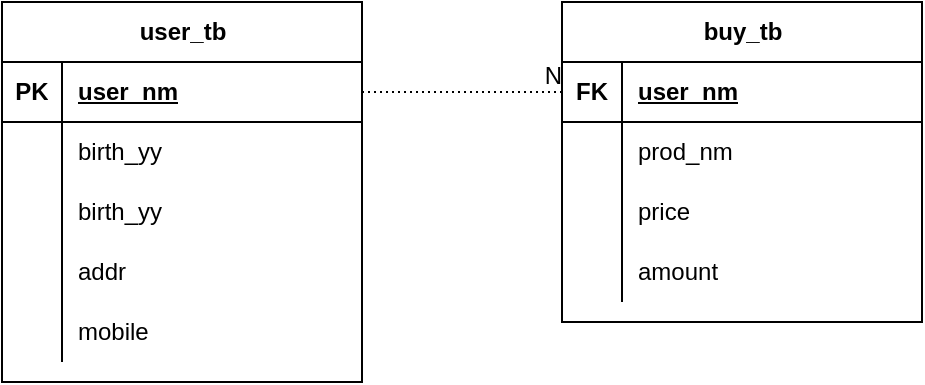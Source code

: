 <mxfile>
    <diagram id="QjB5XBSA-BFzJoi432IF" name="first_model_DB">
        <mxGraphModel dx="828" dy="1497" grid="1" gridSize="10" guides="1" tooltips="1" connect="1" arrows="1" fold="1" page="1" pageScale="1" pageWidth="827" pageHeight="1169" math="0" shadow="0">
            <root>
                <mxCell id="0"/>
                <mxCell id="1" parent="0"/>
                <mxCell id="I8lzFFXNKHBl-KVOxpy3-111" value="user_tb" style="shape=table;startSize=30;container=1;collapsible=1;childLayout=tableLayout;fixedRows=1;rowLines=0;fontStyle=1;align=center;resizeLast=1;fontFamily=Helvetica;fontSize=12;fontColor=default;strokeColor=default;fillColor=default;html=1;" vertex="1" parent="1">
                    <mxGeometry x="60" y="-340" width="180" height="190" as="geometry"/>
                </mxCell>
                <mxCell id="I8lzFFXNKHBl-KVOxpy3-112" value="" style="shape=partialRectangle;collapsible=0;dropTarget=0;pointerEvents=0;fillColor=none;top=0;left=0;bottom=1;right=0;points=[[0,0.5],[1,0.5]];portConstraint=eastwest;fontFamily=Helvetica;fontSize=12;fontColor=default;startSize=0;strokeColor=default;html=1;" vertex="1" parent="I8lzFFXNKHBl-KVOxpy3-111">
                    <mxGeometry y="30" width="180" height="30" as="geometry"/>
                </mxCell>
                <mxCell id="I8lzFFXNKHBl-KVOxpy3-113" value="PK" style="shape=partialRectangle;connectable=0;fillColor=none;top=0;left=0;bottom=0;right=0;fontStyle=1;overflow=hidden;fontFamily=Helvetica;fontSize=12;fontColor=default;startSize=0;strokeColor=default;html=1;" vertex="1" parent="I8lzFFXNKHBl-KVOxpy3-112">
                    <mxGeometry width="30" height="30" as="geometry">
                        <mxRectangle width="30" height="30" as="alternateBounds"/>
                    </mxGeometry>
                </mxCell>
                <mxCell id="I8lzFFXNKHBl-KVOxpy3-114" value="user_nm" style="shape=partialRectangle;connectable=0;fillColor=none;top=0;left=0;bottom=0;right=0;align=left;spacingLeft=6;fontStyle=5;overflow=hidden;fontFamily=Helvetica;fontSize=12;fontColor=default;startSize=0;strokeColor=default;html=1;" vertex="1" parent="I8lzFFXNKHBl-KVOxpy3-112">
                    <mxGeometry x="30" width="150" height="30" as="geometry">
                        <mxRectangle width="150" height="30" as="alternateBounds"/>
                    </mxGeometry>
                </mxCell>
                <mxCell id="I8lzFFXNKHBl-KVOxpy3-115" value="" style="shape=partialRectangle;collapsible=0;dropTarget=0;pointerEvents=0;fillColor=none;top=0;left=0;bottom=0;right=0;points=[[0,0.5],[1,0.5]];portConstraint=eastwest;fontFamily=Helvetica;fontSize=12;fontColor=default;startSize=0;strokeColor=default;html=1;" vertex="1" parent="I8lzFFXNKHBl-KVOxpy3-111">
                    <mxGeometry y="60" width="180" height="30" as="geometry"/>
                </mxCell>
                <mxCell id="I8lzFFXNKHBl-KVOxpy3-116" value="" style="shape=partialRectangle;connectable=0;fillColor=none;top=0;left=0;bottom=0;right=0;editable=1;overflow=hidden;fontFamily=Helvetica;fontSize=12;fontColor=default;startSize=0;strokeColor=default;html=1;" vertex="1" parent="I8lzFFXNKHBl-KVOxpy3-115">
                    <mxGeometry width="30" height="30" as="geometry">
                        <mxRectangle width="30" height="30" as="alternateBounds"/>
                    </mxGeometry>
                </mxCell>
                <mxCell id="I8lzFFXNKHBl-KVOxpy3-117" value="birth_yy" style="shape=partialRectangle;connectable=0;fillColor=none;top=0;left=0;bottom=0;right=0;align=left;spacingLeft=6;overflow=hidden;fontFamily=Helvetica;fontSize=12;fontColor=default;startSize=0;strokeColor=default;html=1;" vertex="1" parent="I8lzFFXNKHBl-KVOxpy3-115">
                    <mxGeometry x="30" width="150" height="30" as="geometry">
                        <mxRectangle width="150" height="30" as="alternateBounds"/>
                    </mxGeometry>
                </mxCell>
                <mxCell id="I8lzFFXNKHBl-KVOxpy3-142" value="" style="shape=partialRectangle;collapsible=0;dropTarget=0;pointerEvents=0;fillColor=none;top=0;left=0;bottom=0;right=0;points=[[0,0.5],[1,0.5]];portConstraint=eastwest;fontFamily=Helvetica;fontSize=12;fontColor=default;startSize=0;strokeColor=default;html=1;" vertex="1" parent="I8lzFFXNKHBl-KVOxpy3-111">
                    <mxGeometry y="90" width="180" height="30" as="geometry"/>
                </mxCell>
                <mxCell id="I8lzFFXNKHBl-KVOxpy3-143" value="" style="shape=partialRectangle;connectable=0;fillColor=none;top=0;left=0;bottom=0;right=0;editable=1;overflow=hidden;fontFamily=Helvetica;fontSize=12;fontColor=default;startSize=0;strokeColor=default;html=1;" vertex="1" parent="I8lzFFXNKHBl-KVOxpy3-142">
                    <mxGeometry width="30" height="30" as="geometry">
                        <mxRectangle width="30" height="30" as="alternateBounds"/>
                    </mxGeometry>
                </mxCell>
                <mxCell id="I8lzFFXNKHBl-KVOxpy3-144" value="birth_yy" style="shape=partialRectangle;connectable=0;fillColor=none;top=0;left=0;bottom=0;right=0;align=left;spacingLeft=6;overflow=hidden;fontFamily=Helvetica;fontSize=12;fontColor=default;startSize=0;strokeColor=default;html=1;" vertex="1" parent="I8lzFFXNKHBl-KVOxpy3-142">
                    <mxGeometry x="30" width="150" height="30" as="geometry">
                        <mxRectangle width="150" height="30" as="alternateBounds"/>
                    </mxGeometry>
                </mxCell>
                <mxCell id="I8lzFFXNKHBl-KVOxpy3-118" value="" style="shape=partialRectangle;collapsible=0;dropTarget=0;pointerEvents=0;fillColor=none;top=0;left=0;bottom=0;right=0;points=[[0,0.5],[1,0.5]];portConstraint=eastwest;fontFamily=Helvetica;fontSize=12;fontColor=default;startSize=0;strokeColor=default;html=1;" vertex="1" parent="I8lzFFXNKHBl-KVOxpy3-111">
                    <mxGeometry y="120" width="180" height="30" as="geometry"/>
                </mxCell>
                <mxCell id="I8lzFFXNKHBl-KVOxpy3-119" value="" style="shape=partialRectangle;connectable=0;fillColor=none;top=0;left=0;bottom=0;right=0;editable=1;overflow=hidden;fontFamily=Helvetica;fontSize=12;fontColor=default;startSize=0;strokeColor=default;html=1;" vertex="1" parent="I8lzFFXNKHBl-KVOxpy3-118">
                    <mxGeometry width="30" height="30" as="geometry">
                        <mxRectangle width="30" height="30" as="alternateBounds"/>
                    </mxGeometry>
                </mxCell>
                <mxCell id="I8lzFFXNKHBl-KVOxpy3-120" value="addr" style="shape=partialRectangle;connectable=0;fillColor=none;top=0;left=0;bottom=0;right=0;align=left;spacingLeft=6;overflow=hidden;fontFamily=Helvetica;fontSize=12;fontColor=default;startSize=0;strokeColor=default;html=1;" vertex="1" parent="I8lzFFXNKHBl-KVOxpy3-118">
                    <mxGeometry x="30" width="150" height="30" as="geometry">
                        <mxRectangle width="150" height="30" as="alternateBounds"/>
                    </mxGeometry>
                </mxCell>
                <mxCell id="I8lzFFXNKHBl-KVOxpy3-121" value="" style="shape=partialRectangle;collapsible=0;dropTarget=0;pointerEvents=0;fillColor=none;top=0;left=0;bottom=0;right=0;points=[[0,0.5],[1,0.5]];portConstraint=eastwest;fontFamily=Helvetica;fontSize=12;fontColor=default;startSize=0;strokeColor=default;html=1;" vertex="1" parent="I8lzFFXNKHBl-KVOxpy3-111">
                    <mxGeometry y="150" width="180" height="30" as="geometry"/>
                </mxCell>
                <mxCell id="I8lzFFXNKHBl-KVOxpy3-122" value="" style="shape=partialRectangle;connectable=0;fillColor=none;top=0;left=0;bottom=0;right=0;editable=1;overflow=hidden;fontFamily=Helvetica;fontSize=12;fontColor=default;startSize=0;strokeColor=default;html=1;" vertex="1" parent="I8lzFFXNKHBl-KVOxpy3-121">
                    <mxGeometry width="30" height="30" as="geometry">
                        <mxRectangle width="30" height="30" as="alternateBounds"/>
                    </mxGeometry>
                </mxCell>
                <mxCell id="I8lzFFXNKHBl-KVOxpy3-123" value="mobile" style="shape=partialRectangle;connectable=0;fillColor=none;top=0;left=0;bottom=0;right=0;align=left;spacingLeft=6;overflow=hidden;fontFamily=Helvetica;fontSize=12;fontColor=default;startSize=0;strokeColor=default;html=1;" vertex="1" parent="I8lzFFXNKHBl-KVOxpy3-121">
                    <mxGeometry x="30" width="150" height="30" as="geometry">
                        <mxRectangle width="150" height="30" as="alternateBounds"/>
                    </mxGeometry>
                </mxCell>
                <mxCell id="I8lzFFXNKHBl-KVOxpy3-124" value="buy_tb" style="shape=table;startSize=30;container=1;collapsible=1;childLayout=tableLayout;fixedRows=1;rowLines=0;fontStyle=1;align=center;resizeLast=1;fontFamily=Helvetica;fontSize=12;fontColor=default;strokeColor=default;fillColor=default;html=1;" vertex="1" parent="1">
                    <mxGeometry x="340" y="-340" width="180" height="160" as="geometry"/>
                </mxCell>
                <mxCell id="I8lzFFXNKHBl-KVOxpy3-125" value="" style="shape=partialRectangle;collapsible=0;dropTarget=0;pointerEvents=0;fillColor=none;top=0;left=0;bottom=1;right=0;points=[[0,0.5],[1,0.5]];portConstraint=eastwest;fontFamily=Helvetica;fontSize=12;fontColor=default;startSize=0;strokeColor=default;html=1;" vertex="1" parent="I8lzFFXNKHBl-KVOxpy3-124">
                    <mxGeometry y="30" width="180" height="30" as="geometry"/>
                </mxCell>
                <mxCell id="I8lzFFXNKHBl-KVOxpy3-126" value="FK" style="shape=partialRectangle;connectable=0;fillColor=none;top=0;left=0;bottom=0;right=0;fontStyle=1;overflow=hidden;fontFamily=Helvetica;fontSize=12;fontColor=default;startSize=0;strokeColor=default;html=1;" vertex="1" parent="I8lzFFXNKHBl-KVOxpy3-125">
                    <mxGeometry width="30" height="30" as="geometry">
                        <mxRectangle width="30" height="30" as="alternateBounds"/>
                    </mxGeometry>
                </mxCell>
                <mxCell id="I8lzFFXNKHBl-KVOxpy3-127" value="user_nm" style="shape=partialRectangle;connectable=0;fillColor=none;top=0;left=0;bottom=0;right=0;align=left;spacingLeft=6;fontStyle=5;overflow=hidden;fontFamily=Helvetica;fontSize=12;fontColor=default;startSize=0;strokeColor=default;html=1;" vertex="1" parent="I8lzFFXNKHBl-KVOxpy3-125">
                    <mxGeometry x="30" width="150" height="30" as="geometry">
                        <mxRectangle width="150" height="30" as="alternateBounds"/>
                    </mxGeometry>
                </mxCell>
                <mxCell id="I8lzFFXNKHBl-KVOxpy3-128" value="" style="shape=partialRectangle;collapsible=0;dropTarget=0;pointerEvents=0;fillColor=none;top=0;left=0;bottom=0;right=0;points=[[0,0.5],[1,0.5]];portConstraint=eastwest;fontFamily=Helvetica;fontSize=12;fontColor=default;startSize=0;strokeColor=default;html=1;" vertex="1" parent="I8lzFFXNKHBl-KVOxpy3-124">
                    <mxGeometry y="60" width="180" height="30" as="geometry"/>
                </mxCell>
                <mxCell id="I8lzFFXNKHBl-KVOxpy3-129" value="" style="shape=partialRectangle;connectable=0;fillColor=none;top=0;left=0;bottom=0;right=0;editable=1;overflow=hidden;fontFamily=Helvetica;fontSize=12;fontColor=default;startSize=0;strokeColor=default;html=1;" vertex="1" parent="I8lzFFXNKHBl-KVOxpy3-128">
                    <mxGeometry width="30" height="30" as="geometry">
                        <mxRectangle width="30" height="30" as="alternateBounds"/>
                    </mxGeometry>
                </mxCell>
                <mxCell id="I8lzFFXNKHBl-KVOxpy3-130" value="prod_nm" style="shape=partialRectangle;connectable=0;fillColor=none;top=0;left=0;bottom=0;right=0;align=left;spacingLeft=6;overflow=hidden;fontFamily=Helvetica;fontSize=12;fontColor=default;startSize=0;strokeColor=default;html=1;" vertex="1" parent="I8lzFFXNKHBl-KVOxpy3-128">
                    <mxGeometry x="30" width="150" height="30" as="geometry">
                        <mxRectangle width="150" height="30" as="alternateBounds"/>
                    </mxGeometry>
                </mxCell>
                <mxCell id="I8lzFFXNKHBl-KVOxpy3-131" value="" style="shape=partialRectangle;collapsible=0;dropTarget=0;pointerEvents=0;fillColor=none;top=0;left=0;bottom=0;right=0;points=[[0,0.5],[1,0.5]];portConstraint=eastwest;fontFamily=Helvetica;fontSize=12;fontColor=default;startSize=0;strokeColor=default;html=1;" vertex="1" parent="I8lzFFXNKHBl-KVOxpy3-124">
                    <mxGeometry y="90" width="180" height="30" as="geometry"/>
                </mxCell>
                <mxCell id="I8lzFFXNKHBl-KVOxpy3-132" value="" style="shape=partialRectangle;connectable=0;fillColor=none;top=0;left=0;bottom=0;right=0;editable=1;overflow=hidden;fontFamily=Helvetica;fontSize=12;fontColor=default;startSize=0;strokeColor=default;html=1;" vertex="1" parent="I8lzFFXNKHBl-KVOxpy3-131">
                    <mxGeometry width="30" height="30" as="geometry">
                        <mxRectangle width="30" height="30" as="alternateBounds"/>
                    </mxGeometry>
                </mxCell>
                <mxCell id="I8lzFFXNKHBl-KVOxpy3-133" value="price" style="shape=partialRectangle;connectable=0;fillColor=none;top=0;left=0;bottom=0;right=0;align=left;spacingLeft=6;overflow=hidden;fontFamily=Helvetica;fontSize=12;fontColor=default;startSize=0;strokeColor=default;html=1;" vertex="1" parent="I8lzFFXNKHBl-KVOxpy3-131">
                    <mxGeometry x="30" width="150" height="30" as="geometry">
                        <mxRectangle width="150" height="30" as="alternateBounds"/>
                    </mxGeometry>
                </mxCell>
                <mxCell id="I8lzFFXNKHBl-KVOxpy3-134" value="" style="shape=partialRectangle;collapsible=0;dropTarget=0;pointerEvents=0;fillColor=none;top=0;left=0;bottom=0;right=0;points=[[0,0.5],[1,0.5]];portConstraint=eastwest;fontFamily=Helvetica;fontSize=12;fontColor=default;startSize=0;strokeColor=default;html=1;" vertex="1" parent="I8lzFFXNKHBl-KVOxpy3-124">
                    <mxGeometry y="120" width="180" height="30" as="geometry"/>
                </mxCell>
                <mxCell id="I8lzFFXNKHBl-KVOxpy3-135" value="" style="shape=partialRectangle;connectable=0;fillColor=none;top=0;left=0;bottom=0;right=0;editable=1;overflow=hidden;fontFamily=Helvetica;fontSize=12;fontColor=default;startSize=0;strokeColor=default;html=1;" vertex="1" parent="I8lzFFXNKHBl-KVOxpy3-134">
                    <mxGeometry width="30" height="30" as="geometry">
                        <mxRectangle width="30" height="30" as="alternateBounds"/>
                    </mxGeometry>
                </mxCell>
                <mxCell id="I8lzFFXNKHBl-KVOxpy3-136" value="amount" style="shape=partialRectangle;connectable=0;fillColor=none;top=0;left=0;bottom=0;right=0;align=left;spacingLeft=6;overflow=hidden;fontFamily=Helvetica;fontSize=12;fontColor=default;startSize=0;strokeColor=default;html=1;" vertex="1" parent="I8lzFFXNKHBl-KVOxpy3-134">
                    <mxGeometry x="30" width="150" height="30" as="geometry">
                        <mxRectangle width="150" height="30" as="alternateBounds"/>
                    </mxGeometry>
                </mxCell>
                <mxCell id="I8lzFFXNKHBl-KVOxpy3-137" value="" style="endArrow=none;html=1;rounded=0;dashed=1;dashPattern=1 2;fontFamily=Helvetica;fontSize=12;fontColor=default;startSize=0;entryX=0;entryY=0.5;entryDx=0;entryDy=0;exitX=1;exitY=0.5;exitDx=0;exitDy=0;" edge="1" parent="1" source="I8lzFFXNKHBl-KVOxpy3-112" target="I8lzFFXNKHBl-KVOxpy3-125">
                    <mxGeometry relative="1" as="geometry">
                        <mxPoint x="230" y="-290" as="sourcePoint"/>
                        <mxPoint x="300" y="-290" as="targetPoint"/>
                    </mxGeometry>
                </mxCell>
                <mxCell id="I8lzFFXNKHBl-KVOxpy3-138" value="N" style="resizable=0;html=1;align=right;verticalAlign=bottom;fontFamily=Helvetica;fontSize=12;fontColor=default;startSize=0;strokeColor=default;fillColor=default;" connectable="0" vertex="1" parent="I8lzFFXNKHBl-KVOxpy3-137">
                    <mxGeometry x="1" relative="1" as="geometry"/>
                </mxCell>
            </root>
        </mxGraphModel>
    </diagram>
</mxfile>